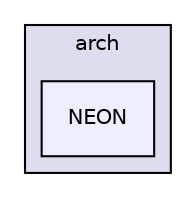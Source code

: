 digraph "include/Eigen/src/Core/arch/NEON" {
  compound=true
  node [ fontsize="10", fontname="Helvetica"];
  edge [ labelfontsize="10", labelfontname="Helvetica"];
  subgraph clusterdir_49b8c5b2dd9b185b73fd3aeed78053f5 {
    graph [ bgcolor="#ddddee", pencolor="black", label="arch" fontname="Helvetica", fontsize="10", URL="dir_49b8c5b2dd9b185b73fd3aeed78053f5.html"]
  dir_67b9a4c14d9ed0521850714c063d1d85 [shape=box, label="NEON", style="filled", fillcolor="#eeeeff", pencolor="black", URL="dir_67b9a4c14d9ed0521850714c063d1d85.html"];
  }
}
